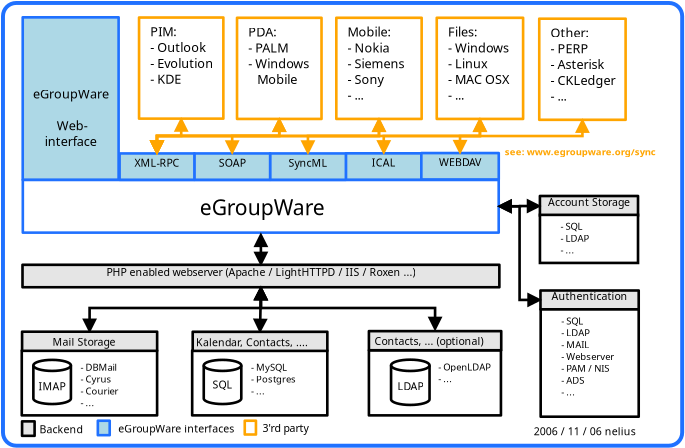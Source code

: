 <?xml version="1.0" encoding="UTF-8"?>
<dia:diagram xmlns:dia="http://www.lysator.liu.se/~alla/dia/">
  <dia:layer name="Hintergrund" visible="true">
    <dia:object type="Standard - Box" version="0" id="O0">
      <dia:attribute name="obj_pos">
        <dia:point val="0.641,-0.336"/>
      </dia:attribute>
      <dia:attribute name="obj_bb">
        <dia:rectangle val="0.566,-0.411;26.491,16.539"/>
      </dia:attribute>
      <dia:attribute name="elem_corner">
        <dia:point val="0.641,-0.336"/>
      </dia:attribute>
      <dia:attribute name="elem_width">
        <dia:real val="25.775"/>
      </dia:attribute>
      <dia:attribute name="elem_height">
        <dia:real val="16.8"/>
      </dia:attribute>
      <dia:attribute name="border_width">
        <dia:real val="0.15"/>
      </dia:attribute>
      <dia:attribute name="border_color">
        <dia:color val="#2071ff"/>
      </dia:attribute>
      <dia:attribute name="show_background">
        <dia:boolean val="false"/>
      </dia:attribute>
      <dia:attribute name="corner_radius">
        <dia:real val="0.5"/>
      </dia:attribute>
    </dia:object>
    <dia:object type="Standard - Box" version="0" id="O1">
      <dia:attribute name="obj_pos">
        <dia:point val="1.354,12.853"/>
      </dia:attribute>
      <dia:attribute name="obj_bb">
        <dia:rectangle val="1.304,12.803;6.541,15.364"/>
      </dia:attribute>
      <dia:attribute name="elem_corner">
        <dia:point val="1.354,12.853"/>
      </dia:attribute>
      <dia:attribute name="elem_width">
        <dia:real val="5.136"/>
      </dia:attribute>
      <dia:attribute name="elem_height">
        <dia:real val="2.461"/>
      </dia:attribute>
      <dia:attribute name="show_background">
        <dia:boolean val="false"/>
      </dia:attribute>
      <dia:attribute name="corner_radius">
        <dia:real val="1.175e-39"/>
      </dia:attribute>
    </dia:object>
    <dia:object type="Standard - Box" version="0" id="O2">
      <dia:attribute name="obj_pos">
        <dia:point val="1.394,6.379"/>
      </dia:attribute>
      <dia:attribute name="obj_bb">
        <dia:rectangle val="1.344,6.329;19.503,8.429"/>
      </dia:attribute>
      <dia:attribute name="elem_corner">
        <dia:point val="1.394,6.379"/>
      </dia:attribute>
      <dia:attribute name="elem_width">
        <dia:real val="18.059"/>
      </dia:attribute>
      <dia:attribute name="elem_height">
        <dia:real val="2"/>
      </dia:attribute>
      <dia:attribute name="border_color">
        <dia:color val="#2071ff"/>
      </dia:attribute>
      <dia:attribute name="show_background">
        <dia:boolean val="true"/>
      </dia:attribute>
      <dia:attribute name="corner_radius">
        <dia:real val="1.175e-39"/>
      </dia:attribute>
    </dia:object>
    <dia:object type="Standard - Box" version="0" id="O3">
      <dia:attribute name="obj_pos">
        <dia:point val="1.39,0.209"/>
      </dia:attribute>
      <dia:attribute name="obj_bb">
        <dia:rectangle val="1.34,0.159;5.079,6.421"/>
      </dia:attribute>
      <dia:attribute name="elem_corner">
        <dia:point val="1.39,0.209"/>
      </dia:attribute>
      <dia:attribute name="elem_width">
        <dia:real val="3.639"/>
      </dia:attribute>
      <dia:attribute name="elem_height">
        <dia:real val="6.162"/>
      </dia:attribute>
      <dia:attribute name="border_color">
        <dia:color val="#2071ff"/>
      </dia:attribute>
      <dia:attribute name="inner_color">
        <dia:color val="#add8e6"/>
      </dia:attribute>
      <dia:attribute name="show_background">
        <dia:boolean val="true"/>
      </dia:attribute>
      <dia:attribute name="corner_radius">
        <dia:real val="1.175e-39"/>
      </dia:attribute>
    </dia:object>
    <dia:object type="Standard - Text" version="1" id="O4">
      <dia:attribute name="obj_pos">
        <dia:point val="3.21,3.29"/>
      </dia:attribute>
      <dia:attribute name="obj_bb">
        <dia:rectangle val="1.849,2.909;4.571,5.463"/>
      </dia:attribute>
      <dia:attribute name="text">
        <dia:composite type="text">
          <dia:attribute name="string">
            <dia:string>#eGroupWare

 Web-
interface#</dia:string>
          </dia:attribute>
          <dia:attribute name="font">
            <dia:font family="sans" style="0" name="Helvetica"/>
          </dia:attribute>
          <dia:attribute name="height">
            <dia:real val="0.6"/>
          </dia:attribute>
          <dia:attribute name="pos">
            <dia:point val="3.21,3.29"/>
          </dia:attribute>
          <dia:attribute name="color">
            <dia:color val="#000000"/>
          </dia:attribute>
          <dia:attribute name="alignment">
            <dia:enum val="1"/>
          </dia:attribute>
        </dia:composite>
      </dia:attribute>
      <dia:attribute name="valign">
        <dia:enum val="3"/>
      </dia:attribute>
      <dia:connections>
        <dia:connection handle="0" to="O3" connection="8"/>
      </dia:connections>
    </dia:object>
    <dia:object type="Standard - Box" version="0" id="O5">
      <dia:attribute name="obj_pos">
        <dia:point val="5.805,0.216"/>
      </dia:attribute>
      <dia:attribute name="obj_bb">
        <dia:rectangle val="5.755,0.166;9.054,4.103"/>
      </dia:attribute>
      <dia:attribute name="elem_corner">
        <dia:point val="5.805,0.216"/>
      </dia:attribute>
      <dia:attribute name="elem_width">
        <dia:real val="3.199"/>
      </dia:attribute>
      <dia:attribute name="elem_height">
        <dia:real val="3.837"/>
      </dia:attribute>
      <dia:attribute name="border_color">
        <dia:color val="#ffa500"/>
      </dia:attribute>
      <dia:attribute name="show_background">
        <dia:boolean val="true"/>
      </dia:attribute>
      <dia:attribute name="corner_radius">
        <dia:real val="1.175e-39"/>
      </dia:attribute>
    </dia:object>
    <dia:object type="Standard - Text" version="1" id="O6">
      <dia:attribute name="obj_pos">
        <dia:point val="6.231,0.928"/>
      </dia:attribute>
      <dia:attribute name="obj_bb">
        <dia:rectangle val="6.231,0.521;8.573,3.026"/>
      </dia:attribute>
      <dia:attribute name="text">
        <dia:composite type="text">
          <dia:attribute name="string">
            <dia:string>#PIM:
- Outlook
- Evolution
- KDE#</dia:string>
          </dia:attribute>
          <dia:attribute name="font">
            <dia:font family="sans" style="0" name="Helvetica"/>
          </dia:attribute>
          <dia:attribute name="height">
            <dia:real val="0.6"/>
          </dia:attribute>
          <dia:attribute name="pos">
            <dia:point val="6.231,0.928"/>
          </dia:attribute>
          <dia:attribute name="color">
            <dia:color val="#000000"/>
          </dia:attribute>
          <dia:attribute name="alignment">
            <dia:enum val="0"/>
          </dia:attribute>
        </dia:composite>
      </dia:attribute>
      <dia:attribute name="valign">
        <dia:enum val="3"/>
      </dia:attribute>
    </dia:object>
    <dia:object type="Standard - Box" version="0" id="O7">
      <dia:attribute name="obj_pos">
        <dia:point val="21.038,10.575"/>
      </dia:attribute>
      <dia:attribute name="obj_bb">
        <dia:rectangle val="20.988,10.525;24.816,11.34"/>
      </dia:attribute>
      <dia:attribute name="elem_corner">
        <dia:point val="21.038,10.575"/>
      </dia:attribute>
      <dia:attribute name="elem_width">
        <dia:real val="3.728"/>
      </dia:attribute>
      <dia:attribute name="elem_height">
        <dia:real val="0.715"/>
      </dia:attribute>
      <dia:attribute name="inner_color">
        <dia:color val="#e5e5e5"/>
      </dia:attribute>
      <dia:attribute name="show_background">
        <dia:boolean val="true"/>
      </dia:attribute>
      <dia:attribute name="corner_radius">
        <dia:real val="1.175e-39"/>
      </dia:attribute>
    </dia:object>
    <dia:object type="Standard - Text" version="1" id="O8">
      <dia:attribute name="obj_pos">
        <dia:point val="22.902,10.933"/>
      </dia:attribute>
      <dia:attribute name="obj_bb">
        <dia:rectangle val="21.566,10.593;24.238,11.18"/>
      </dia:attribute>
      <dia:attribute name="text">
        <dia:composite type="text">
          <dia:attribute name="string">
            <dia:string>#Authentication#</dia:string>
          </dia:attribute>
          <dia:attribute name="font">
            <dia:font family="sans" style="0" name="Helvetica"/>
          </dia:attribute>
          <dia:attribute name="height">
            <dia:real val="0.5"/>
          </dia:attribute>
          <dia:attribute name="pos">
            <dia:point val="22.902,10.933"/>
          </dia:attribute>
          <dia:attribute name="color">
            <dia:color val="#000000"/>
          </dia:attribute>
          <dia:attribute name="alignment">
            <dia:enum val="1"/>
          </dia:attribute>
        </dia:composite>
      </dia:attribute>
      <dia:attribute name="valign">
        <dia:enum val="3"/>
      </dia:attribute>
      <dia:connections>
        <dia:connection handle="0" to="O7" connection="8"/>
      </dia:connections>
    </dia:object>
    <dia:object type="Standard - Box" version="0" id="O9">
      <dia:attribute name="obj_pos">
        <dia:point val="21.046,11.294"/>
      </dia:attribute>
      <dia:attribute name="obj_bb">
        <dia:rectangle val="20.995,11.244;24.816,15.414"/>
      </dia:attribute>
      <dia:attribute name="elem_corner">
        <dia:point val="21.046,11.294"/>
      </dia:attribute>
      <dia:attribute name="elem_width">
        <dia:real val="3.72"/>
      </dia:attribute>
      <dia:attribute name="elem_height">
        <dia:real val="4.07"/>
      </dia:attribute>
      <dia:attribute name="show_background">
        <dia:boolean val="true"/>
      </dia:attribute>
      <dia:attribute name="corner_radius">
        <dia:real val="1.175e-39"/>
      </dia:attribute>
    </dia:object>
    <dia:object type="Standard - Text" version="1" id="O10">
      <dia:attribute name="obj_pos">
        <dia:point val="21.826,11.862"/>
      </dia:attribute>
      <dia:attribute name="obj_bb">
        <dia:rectangle val="21.826,11.557;23.813,14.784"/>
      </dia:attribute>
      <dia:attribute name="text">
        <dia:composite type="text">
          <dia:attribute name="string">
            <dia:string>#- SQL
- LDAP
- MAIL
- Webserver
- PAM / NIS
- ADS
- ...#</dia:string>
          </dia:attribute>
          <dia:attribute name="font">
            <dia:font family="sans" style="0" name="Helvetica"/>
          </dia:attribute>
          <dia:attribute name="height">
            <dia:real val="0.45"/>
          </dia:attribute>
          <dia:attribute name="pos">
            <dia:point val="21.826,11.862"/>
          </dia:attribute>
          <dia:attribute name="color">
            <dia:color val="#000000"/>
          </dia:attribute>
          <dia:attribute name="alignment">
            <dia:enum val="0"/>
          </dia:attribute>
        </dia:composite>
      </dia:attribute>
      <dia:attribute name="valign">
        <dia:enum val="3"/>
      </dia:attribute>
    </dia:object>
    <dia:object type="Standard - Box" version="0" id="O11">
      <dia:attribute name="obj_pos">
        <dia:point val="1.382,9.6"/>
      </dia:attribute>
      <dia:attribute name="obj_bb">
        <dia:rectangle val="1.332,9.55;19.528,10.501"/>
      </dia:attribute>
      <dia:attribute name="elem_corner">
        <dia:point val="1.382,9.6"/>
      </dia:attribute>
      <dia:attribute name="elem_width">
        <dia:real val="18.096"/>
      </dia:attribute>
      <dia:attribute name="elem_height">
        <dia:real val="0.851"/>
      </dia:attribute>
      <dia:attribute name="inner_color">
        <dia:color val="#e5e5e5"/>
      </dia:attribute>
      <dia:attribute name="show_background">
        <dia:boolean val="true"/>
      </dia:attribute>
      <dia:attribute name="corner_radius">
        <dia:real val="1.175e-39"/>
      </dia:attribute>
    </dia:object>
    <dia:object type="Standard - Text" version="1" id="O12">
      <dia:attribute name="obj_pos">
        <dia:point val="10.43,10.025"/>
      </dia:attribute>
      <dia:attribute name="obj_bb">
        <dia:rectangle val="4.793,9.685;16.067,10.273"/>
      </dia:attribute>
      <dia:attribute name="text">
        <dia:composite type="text">
          <dia:attribute name="string">
            <dia:string>#PHP enabled webserver (Apache / LightHTTPD / IIS / Roxen ...)#</dia:string>
          </dia:attribute>
          <dia:attribute name="font">
            <dia:font family="sans" style="0" name="Helvetica"/>
          </dia:attribute>
          <dia:attribute name="height">
            <dia:real val="0.5"/>
          </dia:attribute>
          <dia:attribute name="pos">
            <dia:point val="10.43,10.025"/>
          </dia:attribute>
          <dia:attribute name="color">
            <dia:color val="#000000"/>
          </dia:attribute>
          <dia:attribute name="alignment">
            <dia:enum val="1"/>
          </dia:attribute>
        </dia:composite>
      </dia:attribute>
      <dia:attribute name="valign">
        <dia:enum val="3"/>
      </dia:attribute>
      <dia:connections>
        <dia:connection handle="0" to="O11" connection="8"/>
      </dia:connections>
    </dia:object>
    <dia:object type="Standard - Text" version="1" id="O13">
      <dia:attribute name="obj_pos">
        <dia:point val="10.478,7.718"/>
      </dia:attribute>
      <dia:attribute name="obj_bb">
        <dia:rectangle val="8.217,7.041;12.739,8.213"/>
      </dia:attribute>
      <dia:attribute name="text">
        <dia:composite type="text">
          <dia:attribute name="string">
            <dia:string>#eGroupWare#</dia:string>
          </dia:attribute>
          <dia:attribute name="font">
            <dia:font family="sans" style="0" name="Helvetica"/>
          </dia:attribute>
          <dia:attribute name="height">
            <dia:real val="1"/>
          </dia:attribute>
          <dia:attribute name="pos">
            <dia:point val="10.478,7.718"/>
          </dia:attribute>
          <dia:attribute name="color">
            <dia:color val="#000000"/>
          </dia:attribute>
          <dia:attribute name="alignment">
            <dia:enum val="1"/>
          </dia:attribute>
        </dia:composite>
      </dia:attribute>
      <dia:attribute name="valign">
        <dia:enum val="3"/>
      </dia:attribute>
    </dia:object>
    <dia:object type="Standard - Box" version="0" id="O14">
      <dia:attribute name="obj_pos">
        <dia:point val="21.017,6.989"/>
      </dia:attribute>
      <dia:attribute name="obj_bb">
        <dia:rectangle val="20.967,6.939;24.791,7.801"/>
      </dia:attribute>
      <dia:attribute name="elem_corner">
        <dia:point val="21.017,6.989"/>
      </dia:attribute>
      <dia:attribute name="elem_width">
        <dia:real val="3.723"/>
      </dia:attribute>
      <dia:attribute name="elem_height">
        <dia:real val="0.762"/>
      </dia:attribute>
      <dia:attribute name="inner_color">
        <dia:color val="#e5e5e5"/>
      </dia:attribute>
      <dia:attribute name="show_background">
        <dia:boolean val="true"/>
      </dia:attribute>
      <dia:attribute name="corner_radius">
        <dia:real val="1.175e-39"/>
      </dia:attribute>
    </dia:object>
    <dia:object type="Standard - Text" version="1" id="O15">
      <dia:attribute name="obj_pos">
        <dia:point val="22.879,7.37"/>
      </dia:attribute>
      <dia:attribute name="obj_bb">
        <dia:rectangle val="21.375,7.03;24.383,7.618"/>
      </dia:attribute>
      <dia:attribute name="text">
        <dia:composite type="text">
          <dia:attribute name="string">
            <dia:string>#Account Storage#</dia:string>
          </dia:attribute>
          <dia:attribute name="font">
            <dia:font family="sans" style="0" name="Helvetica"/>
          </dia:attribute>
          <dia:attribute name="height">
            <dia:real val="0.5"/>
          </dia:attribute>
          <dia:attribute name="pos">
            <dia:point val="22.879,7.37"/>
          </dia:attribute>
          <dia:attribute name="color">
            <dia:color val="#000000"/>
          </dia:attribute>
          <dia:attribute name="alignment">
            <dia:enum val="1"/>
          </dia:attribute>
        </dia:composite>
      </dia:attribute>
      <dia:attribute name="valign">
        <dia:enum val="3"/>
      </dia:attribute>
      <dia:connections>
        <dia:connection handle="0" to="O14" connection="8"/>
      </dia:connections>
    </dia:object>
    <dia:object type="Standard - Box" version="0" id="O16">
      <dia:attribute name="obj_pos">
        <dia:point val="21.018,7.705"/>
      </dia:attribute>
      <dia:attribute name="obj_bb">
        <dia:rectangle val="20.968,7.655;24.791,9.579"/>
      </dia:attribute>
      <dia:attribute name="elem_corner">
        <dia:point val="21.018,7.705"/>
      </dia:attribute>
      <dia:attribute name="elem_width">
        <dia:real val="3.722"/>
      </dia:attribute>
      <dia:attribute name="elem_height">
        <dia:real val="1.824"/>
      </dia:attribute>
      <dia:attribute name="show_background">
        <dia:boolean val="true"/>
      </dia:attribute>
    </dia:object>
    <dia:object type="Standard - Text" version="1" id="O17">
      <dia:attribute name="obj_pos">
        <dia:point val="21.798,8.273"/>
      </dia:attribute>
      <dia:attribute name="obj_bb">
        <dia:rectangle val="21.798,7.968;22.876,9.395"/>
      </dia:attribute>
      <dia:attribute name="text">
        <dia:composite type="text">
          <dia:attribute name="string">
            <dia:string>#- SQL
- LDAP
- ...#</dia:string>
          </dia:attribute>
          <dia:attribute name="font">
            <dia:font family="sans" style="0" name="Helvetica"/>
          </dia:attribute>
          <dia:attribute name="height">
            <dia:real val="0.45"/>
          </dia:attribute>
          <dia:attribute name="pos">
            <dia:point val="21.798,8.273"/>
          </dia:attribute>
          <dia:attribute name="color">
            <dia:color val="#000000"/>
          </dia:attribute>
          <dia:attribute name="alignment">
            <dia:enum val="0"/>
          </dia:attribute>
        </dia:composite>
      </dia:attribute>
      <dia:attribute name="valign">
        <dia:enum val="3"/>
      </dia:attribute>
    </dia:object>
    <dia:object type="Network - Storage" version="0" id="O18">
      <dia:attribute name="obj_pos">
        <dia:point val="1.794,13.208"/>
      </dia:attribute>
      <dia:attribute name="obj_bb">
        <dia:rectangle val="1.744,13.158;3.269,16.085"/>
      </dia:attribute>
      <dia:attribute name="elem_corner">
        <dia:point val="1.794,13.208"/>
      </dia:attribute>
      <dia:attribute name="elem_width">
        <dia:real val="1.425"/>
      </dia:attribute>
      <dia:attribute name="elem_height">
        <dia:real val="1.676"/>
      </dia:attribute>
      <dia:attribute name="line_width">
        <dia:real val="0.1"/>
      </dia:attribute>
      <dia:attribute name="line_colour">
        <dia:color val="#000000"/>
      </dia:attribute>
      <dia:attribute name="fill_colour">
        <dia:color val="#ffffff"/>
      </dia:attribute>
      <dia:attribute name="show_background">
        <dia:boolean val="true"/>
      </dia:attribute>
      <dia:attribute name="line_style">
        <dia:enum val="0"/>
        <dia:real val="1"/>
      </dia:attribute>
      <dia:attribute name="text">
        <dia:composite type="text">
          <dia:attribute name="string">
            <dia:string>##</dia:string>
          </dia:attribute>
          <dia:attribute name="font">
            <dia:font family="sans" style="0" name="Helvetica"/>
          </dia:attribute>
          <dia:attribute name="height">
            <dia:real val="0.8"/>
          </dia:attribute>
          <dia:attribute name="pos">
            <dia:point val="2.506,15.285"/>
          </dia:attribute>
          <dia:attribute name="color">
            <dia:color val="#000000"/>
          </dia:attribute>
          <dia:attribute name="alignment">
            <dia:enum val="1"/>
          </dia:attribute>
        </dia:composite>
      </dia:attribute>
      <dia:attribute name="flip_horizontal">
        <dia:boolean val="false"/>
      </dia:attribute>
      <dia:attribute name="flip_vertical">
        <dia:boolean val="false"/>
      </dia:attribute>
    </dia:object>
    <dia:object type="Standard - Text" version="1" id="O19">
      <dia:attribute name="obj_pos">
        <dia:point val="2.497,14.363"/>
      </dia:attribute>
      <dia:attribute name="obj_bb">
        <dia:rectangle val="2.053,14.023;2.941,14.611"/>
      </dia:attribute>
      <dia:attribute name="text">
        <dia:composite type="text">
          <dia:attribute name="string">
            <dia:string>#IMAP#</dia:string>
          </dia:attribute>
          <dia:attribute name="font">
            <dia:font family="sans" style="0" name="Helvetica"/>
          </dia:attribute>
          <dia:attribute name="height">
            <dia:real val="0.5"/>
          </dia:attribute>
          <dia:attribute name="pos">
            <dia:point val="2.497,14.363"/>
          </dia:attribute>
          <dia:attribute name="color">
            <dia:color val="#000000"/>
          </dia:attribute>
          <dia:attribute name="alignment">
            <dia:enum val="1"/>
          </dia:attribute>
        </dia:composite>
      </dia:attribute>
      <dia:attribute name="valign">
        <dia:enum val="3"/>
      </dia:attribute>
    </dia:object>
    <dia:object type="Standard - Text" version="1" id="O20">
      <dia:attribute name="obj_pos">
        <dia:point val="3.838,13.625"/>
      </dia:attribute>
      <dia:attribute name="obj_bb">
        <dia:rectangle val="3.838,13.225;3.838,14.425"/>
      </dia:attribute>
      <dia:attribute name="text">
        <dia:composite type="text">
          <dia:attribute name="string">
            <dia:string>##</dia:string>
          </dia:attribute>
          <dia:attribute name="font">
            <dia:font family="sans" style="0" name="Helvetica"/>
          </dia:attribute>
          <dia:attribute name="height">
            <dia:real val="0.8"/>
          </dia:attribute>
          <dia:attribute name="pos">
            <dia:point val="3.838,13.625"/>
          </dia:attribute>
          <dia:attribute name="color">
            <dia:color val="#000000"/>
          </dia:attribute>
          <dia:attribute name="alignment">
            <dia:enum val="0"/>
          </dia:attribute>
        </dia:composite>
      </dia:attribute>
      <dia:attribute name="valign">
        <dia:enum val="3"/>
      </dia:attribute>
    </dia:object>
    <dia:object type="Standard - Text" version="1" id="O21">
      <dia:attribute name="obj_pos">
        <dia:point val="3.584,13.617"/>
      </dia:attribute>
      <dia:attribute name="obj_bb">
        <dia:rectangle val="3.584,13.312;5.009,15.19"/>
      </dia:attribute>
      <dia:attribute name="text">
        <dia:composite type="text">
          <dia:attribute name="string">
            <dia:string>#- DBMail
- Cyrus
- Courier
- ...#</dia:string>
          </dia:attribute>
          <dia:attribute name="font">
            <dia:font family="sans" style="0" name="Helvetica"/>
          </dia:attribute>
          <dia:attribute name="height">
            <dia:real val="0.45"/>
          </dia:attribute>
          <dia:attribute name="pos">
            <dia:point val="3.584,13.617"/>
          </dia:attribute>
          <dia:attribute name="color">
            <dia:color val="#000000"/>
          </dia:attribute>
          <dia:attribute name="alignment">
            <dia:enum val="0"/>
          </dia:attribute>
        </dia:composite>
      </dia:attribute>
      <dia:attribute name="valign">
        <dia:enum val="3"/>
      </dia:attribute>
    </dia:object>
    <dia:object type="Standard - Box" version="0" id="O22">
      <dia:attribute name="obj_pos">
        <dia:point val="7.821,12.853"/>
      </dia:attribute>
      <dia:attribute name="obj_bb">
        <dia:rectangle val="7.771,12.803;12.999,15.364"/>
      </dia:attribute>
      <dia:attribute name="elem_corner">
        <dia:point val="7.821,12.853"/>
      </dia:attribute>
      <dia:attribute name="elem_width">
        <dia:real val="5.128"/>
      </dia:attribute>
      <dia:attribute name="elem_height">
        <dia:real val="2.461"/>
      </dia:attribute>
      <dia:attribute name="show_background">
        <dia:boolean val="false"/>
      </dia:attribute>
      <dia:attribute name="corner_radius">
        <dia:real val="1.175e-39"/>
      </dia:attribute>
    </dia:object>
    <dia:object type="Network - Storage" version="0" id="O23">
      <dia:attribute name="obj_pos">
        <dia:point val="8.26,13.208"/>
      </dia:attribute>
      <dia:attribute name="obj_bb">
        <dia:rectangle val="8.21,13.158;9.735,15.634"/>
      </dia:attribute>
      <dia:attribute name="elem_corner">
        <dia:point val="8.26,13.208"/>
      </dia:attribute>
      <dia:attribute name="elem_width">
        <dia:real val="1.425"/>
      </dia:attribute>
      <dia:attribute name="elem_height">
        <dia:real val="1.676"/>
      </dia:attribute>
      <dia:attribute name="line_width">
        <dia:real val="0.1"/>
      </dia:attribute>
      <dia:attribute name="line_colour">
        <dia:color val="#000000"/>
      </dia:attribute>
      <dia:attribute name="fill_colour">
        <dia:color val="#ffffff"/>
      </dia:attribute>
      <dia:attribute name="show_background">
        <dia:boolean val="true"/>
      </dia:attribute>
      <dia:attribute name="line_style">
        <dia:enum val="0"/>
        <dia:real val="1"/>
      </dia:attribute>
      <dia:attribute name="text">
        <dia:composite type="text">
          <dia:attribute name="string">
            <dia:string>##</dia:string>
          </dia:attribute>
          <dia:attribute name="font">
            <dia:font family="sans" style="0" name="Helvetica"/>
          </dia:attribute>
          <dia:attribute name="height">
            <dia:real val="0.5"/>
          </dia:attribute>
          <dia:attribute name="pos">
            <dia:point val="8.973,15.134"/>
          </dia:attribute>
          <dia:attribute name="color">
            <dia:color val="#000000"/>
          </dia:attribute>
          <dia:attribute name="alignment">
            <dia:enum val="1"/>
          </dia:attribute>
        </dia:composite>
      </dia:attribute>
      <dia:attribute name="flip_horizontal">
        <dia:boolean val="false"/>
      </dia:attribute>
      <dia:attribute name="flip_vertical">
        <dia:boolean val="false"/>
      </dia:attribute>
    </dia:object>
    <dia:object type="Standard - Text" version="1" id="O24">
      <dia:attribute name="obj_pos">
        <dia:point val="8.973,14.296"/>
      </dia:attribute>
      <dia:attribute name="obj_bb">
        <dia:rectangle val="8.613,13.956;9.333,14.544"/>
      </dia:attribute>
      <dia:attribute name="text">
        <dia:composite type="text">
          <dia:attribute name="string">
            <dia:string>#SQL#</dia:string>
          </dia:attribute>
          <dia:attribute name="font">
            <dia:font family="sans" style="0" name="Helvetica"/>
          </dia:attribute>
          <dia:attribute name="height">
            <dia:real val="0.5"/>
          </dia:attribute>
          <dia:attribute name="pos">
            <dia:point val="8.973,14.296"/>
          </dia:attribute>
          <dia:attribute name="color">
            <dia:color val="#000000"/>
          </dia:attribute>
          <dia:attribute name="alignment">
            <dia:enum val="1"/>
          </dia:attribute>
        </dia:composite>
      </dia:attribute>
      <dia:attribute name="valign">
        <dia:enum val="3"/>
      </dia:attribute>
    </dia:object>
    <dia:object type="Standard - Text" version="1" id="O25">
      <dia:attribute name="obj_pos">
        <dia:point val="9.78,13.75"/>
      </dia:attribute>
      <dia:attribute name="obj_bb">
        <dia:rectangle val="9.78,13.35;9.78,14.55"/>
      </dia:attribute>
      <dia:attribute name="text">
        <dia:composite type="text">
          <dia:attribute name="string">
            <dia:string>##</dia:string>
          </dia:attribute>
          <dia:attribute name="font">
            <dia:font family="sans" style="0" name="Helvetica"/>
          </dia:attribute>
          <dia:attribute name="height">
            <dia:real val="0.8"/>
          </dia:attribute>
          <dia:attribute name="pos">
            <dia:point val="9.78,13.75"/>
          </dia:attribute>
          <dia:attribute name="color">
            <dia:color val="#000000"/>
          </dia:attribute>
          <dia:attribute name="alignment">
            <dia:enum val="0"/>
          </dia:attribute>
        </dia:composite>
      </dia:attribute>
      <dia:attribute name="valign">
        <dia:enum val="3"/>
      </dia:attribute>
    </dia:object>
    <dia:object type="Standard - Text" version="1" id="O26">
      <dia:attribute name="obj_pos">
        <dia:point val="10.05,13.617"/>
      </dia:attribute>
      <dia:attribute name="obj_bb">
        <dia:rectangle val="10.05,13.303;11.682,14.759"/>
      </dia:attribute>
      <dia:attribute name="text">
        <dia:composite type="text">
          <dia:attribute name="string">
            <dia:string>#- MySQL
- Postgres
- ...#</dia:string>
          </dia:attribute>
          <dia:attribute name="font">
            <dia:font family="sans" style="0" name="Helvetica"/>
          </dia:attribute>
          <dia:attribute name="height">
            <dia:real val="0.45"/>
          </dia:attribute>
          <dia:attribute name="pos">
            <dia:point val="10.05,13.617"/>
          </dia:attribute>
          <dia:attribute name="color">
            <dia:color val="#000000"/>
          </dia:attribute>
          <dia:attribute name="alignment">
            <dia:enum val="0"/>
          </dia:attribute>
        </dia:composite>
      </dia:attribute>
      <dia:attribute name="valign">
        <dia:enum val="3"/>
      </dia:attribute>
    </dia:object>
    <dia:object type="Standard - Box" version="0" id="O27">
      <dia:attribute name="obj_pos">
        <dia:point val="13.652,5.37"/>
      </dia:attribute>
      <dia:attribute name="obj_bb">
        <dia:rectangle val="13.602,5.32;16.579,6.42"/>
      </dia:attribute>
      <dia:attribute name="elem_corner">
        <dia:point val="13.652,5.37"/>
      </dia:attribute>
      <dia:attribute name="elem_width">
        <dia:real val="2.878"/>
      </dia:attribute>
      <dia:attribute name="elem_height">
        <dia:real val="1"/>
      </dia:attribute>
      <dia:attribute name="border_color">
        <dia:color val="#2071ff"/>
      </dia:attribute>
      <dia:attribute name="inner_color">
        <dia:color val="#add8e6"/>
      </dia:attribute>
      <dia:attribute name="show_background">
        <dia:boolean val="true"/>
      </dia:attribute>
      <dia:attribute name="corner_radius">
        <dia:real val="1.175e-39"/>
      </dia:attribute>
    </dia:object>
    <dia:object type="Standard - Text" version="1" id="O28">
      <dia:attribute name="obj_pos">
        <dia:point val="15.091,5.87"/>
      </dia:attribute>
      <dia:attribute name="obj_bb">
        <dia:rectangle val="14.686,5.53;15.496,6.117"/>
      </dia:attribute>
      <dia:attribute name="text">
        <dia:composite type="text">
          <dia:attribute name="string">
            <dia:string>#ICAL#</dia:string>
          </dia:attribute>
          <dia:attribute name="font">
            <dia:font family="sans" style="0" name="Helvetica"/>
          </dia:attribute>
          <dia:attribute name="height">
            <dia:real val="0.5"/>
          </dia:attribute>
          <dia:attribute name="pos">
            <dia:point val="15.091,5.87"/>
          </dia:attribute>
          <dia:attribute name="color">
            <dia:color val="#000000"/>
          </dia:attribute>
          <dia:attribute name="alignment">
            <dia:enum val="1"/>
          </dia:attribute>
        </dia:composite>
      </dia:attribute>
      <dia:attribute name="valign">
        <dia:enum val="3"/>
      </dia:attribute>
      <dia:connections>
        <dia:connection handle="0" to="O27" connection="8"/>
      </dia:connections>
    </dia:object>
    <dia:object type="Standard - Box" version="0" id="O29">
      <dia:attribute name="obj_pos">
        <dia:point val="10.774,5.374"/>
      </dia:attribute>
      <dia:attribute name="obj_bb">
        <dia:rectangle val="10.724,5.324;13.704,6.424"/>
      </dia:attribute>
      <dia:attribute name="elem_corner">
        <dia:point val="10.774,5.374"/>
      </dia:attribute>
      <dia:attribute name="elem_width">
        <dia:real val="2.88"/>
      </dia:attribute>
      <dia:attribute name="elem_height">
        <dia:real val="1"/>
      </dia:attribute>
      <dia:attribute name="border_color">
        <dia:color val="#2071ff"/>
      </dia:attribute>
      <dia:attribute name="inner_color">
        <dia:color val="#add8e6"/>
      </dia:attribute>
      <dia:attribute name="show_background">
        <dia:boolean val="true"/>
      </dia:attribute>
      <dia:attribute name="corner_radius">
        <dia:real val="1.175e-39"/>
      </dia:attribute>
    </dia:object>
    <dia:object type="Standard - Text" version="1" id="O30">
      <dia:attribute name="obj_pos">
        <dia:point val="12.214,5.874"/>
      </dia:attribute>
      <dia:attribute name="obj_bb">
        <dia:rectangle val="11.518,5.534;12.91,6.121"/>
      </dia:attribute>
      <dia:attribute name="text">
        <dia:composite type="text">
          <dia:attribute name="string">
            <dia:string>#SyncML#</dia:string>
          </dia:attribute>
          <dia:attribute name="font">
            <dia:font family="sans" style="0" name="Helvetica"/>
          </dia:attribute>
          <dia:attribute name="height">
            <dia:real val="0.5"/>
          </dia:attribute>
          <dia:attribute name="pos">
            <dia:point val="12.214,5.874"/>
          </dia:attribute>
          <dia:attribute name="color">
            <dia:color val="#000000"/>
          </dia:attribute>
          <dia:attribute name="alignment">
            <dia:enum val="1"/>
          </dia:attribute>
        </dia:composite>
      </dia:attribute>
      <dia:attribute name="valign">
        <dia:enum val="3"/>
      </dia:attribute>
      <dia:connections>
        <dia:connection handle="0" to="O29" connection="8"/>
      </dia:connections>
    </dia:object>
    <dia:object type="Standard - Box" version="0" id="O31">
      <dia:attribute name="obj_pos">
        <dia:point val="7.899,5.374"/>
      </dia:attribute>
      <dia:attribute name="obj_bb">
        <dia:rectangle val="7.849,5.324;10.829,6.424"/>
      </dia:attribute>
      <dia:attribute name="elem_corner">
        <dia:point val="7.899,5.374"/>
      </dia:attribute>
      <dia:attribute name="elem_width">
        <dia:real val="2.88"/>
      </dia:attribute>
      <dia:attribute name="elem_height">
        <dia:real val="1"/>
      </dia:attribute>
      <dia:attribute name="border_color">
        <dia:color val="#2071ff"/>
      </dia:attribute>
      <dia:attribute name="inner_color">
        <dia:color val="#add8e6"/>
      </dia:attribute>
      <dia:attribute name="show_background">
        <dia:boolean val="true"/>
      </dia:attribute>
      <dia:attribute name="corner_radius">
        <dia:real val="1.175e-39"/>
      </dia:attribute>
    </dia:object>
    <dia:object type="Standard - Text" version="1" id="O32">
      <dia:attribute name="obj_pos">
        <dia:point val="9.339,5.874"/>
      </dia:attribute>
      <dia:attribute name="obj_bb">
        <dia:rectangle val="8.849,5.534;9.829,6.121"/>
      </dia:attribute>
      <dia:attribute name="text">
        <dia:composite type="text">
          <dia:attribute name="string">
            <dia:string>#SOAP#</dia:string>
          </dia:attribute>
          <dia:attribute name="font">
            <dia:font family="sans" style="0" name="Helvetica"/>
          </dia:attribute>
          <dia:attribute name="height">
            <dia:real val="0.5"/>
          </dia:attribute>
          <dia:attribute name="pos">
            <dia:point val="9.339,5.874"/>
          </dia:attribute>
          <dia:attribute name="color">
            <dia:color val="#000000"/>
          </dia:attribute>
          <dia:attribute name="alignment">
            <dia:enum val="1"/>
          </dia:attribute>
        </dia:composite>
      </dia:attribute>
      <dia:attribute name="valign">
        <dia:enum val="3"/>
      </dia:attribute>
      <dia:connections>
        <dia:connection handle="0" to="O31" connection="8"/>
      </dia:connections>
    </dia:object>
    <dia:object type="Standard - Box" version="0" id="O33">
      <dia:attribute name="obj_pos">
        <dia:point val="5.066,5.374"/>
      </dia:attribute>
      <dia:attribute name="obj_bb">
        <dia:rectangle val="5.016,5.324;7.954,6.424"/>
      </dia:attribute>
      <dia:attribute name="elem_corner">
        <dia:point val="5.066,5.374"/>
      </dia:attribute>
      <dia:attribute name="elem_width">
        <dia:real val="2.839"/>
      </dia:attribute>
      <dia:attribute name="elem_height">
        <dia:real val="1"/>
      </dia:attribute>
      <dia:attribute name="border_color">
        <dia:color val="#2071ff"/>
      </dia:attribute>
      <dia:attribute name="inner_color">
        <dia:color val="#add8e6"/>
      </dia:attribute>
      <dia:attribute name="show_background">
        <dia:boolean val="true"/>
      </dia:attribute>
      <dia:attribute name="corner_radius">
        <dia:real val="1.175e-39"/>
      </dia:attribute>
    </dia:object>
    <dia:object type="Standard - Text" version="1" id="O34">
      <dia:attribute name="obj_pos">
        <dia:point val="6.485,5.874"/>
      </dia:attribute>
      <dia:attribute name="obj_bb">
        <dia:rectangle val="5.679,5.534;7.291,6.121"/>
      </dia:attribute>
      <dia:attribute name="text">
        <dia:composite type="text">
          <dia:attribute name="string">
            <dia:string>#XML-RPC#</dia:string>
          </dia:attribute>
          <dia:attribute name="font">
            <dia:font family="sans" style="0" name="Helvetica"/>
          </dia:attribute>
          <dia:attribute name="height">
            <dia:real val="0.5"/>
          </dia:attribute>
          <dia:attribute name="pos">
            <dia:point val="6.485,5.874"/>
          </dia:attribute>
          <dia:attribute name="color">
            <dia:color val="#000000"/>
          </dia:attribute>
          <dia:attribute name="alignment">
            <dia:enum val="1"/>
          </dia:attribute>
        </dia:composite>
      </dia:attribute>
      <dia:attribute name="valign">
        <dia:enum val="3"/>
      </dia:attribute>
      <dia:connections>
        <dia:connection handle="0" to="O33" connection="8"/>
      </dia:connections>
    </dia:object>
    <dia:object type="Standard - Box" version="0" id="O35">
      <dia:attribute name="obj_pos">
        <dia:point val="9.523,0.227"/>
      </dia:attribute>
      <dia:attribute name="obj_bb">
        <dia:rectangle val="9.473,0.177;12.779,4.114"/>
      </dia:attribute>
      <dia:attribute name="elem_corner">
        <dia:point val="9.523,0.227"/>
      </dia:attribute>
      <dia:attribute name="elem_width">
        <dia:real val="3.206"/>
      </dia:attribute>
      <dia:attribute name="elem_height">
        <dia:real val="3.837"/>
      </dia:attribute>
      <dia:attribute name="border_color">
        <dia:color val="#ffa500"/>
      </dia:attribute>
      <dia:attribute name="show_background">
        <dia:boolean val="true"/>
      </dia:attribute>
      <dia:attribute name="corner_radius">
        <dia:real val="1.175e-39"/>
      </dia:attribute>
    </dia:object>
    <dia:object type="Standard - Text" version="1" id="O36">
      <dia:attribute name="obj_pos">
        <dia:point val="9.949,0.94"/>
      </dia:attribute>
      <dia:attribute name="obj_bb">
        <dia:rectangle val="9.949,0.532;12.344,3.037"/>
      </dia:attribute>
      <dia:attribute name="text">
        <dia:composite type="text">
          <dia:attribute name="string">
            <dia:string>#PDA:
- PALM
- Windows 
   Mobile#</dia:string>
          </dia:attribute>
          <dia:attribute name="font">
            <dia:font family="sans" style="0" name="Helvetica"/>
          </dia:attribute>
          <dia:attribute name="height">
            <dia:real val="0.6"/>
          </dia:attribute>
          <dia:attribute name="pos">
            <dia:point val="9.949,0.94"/>
          </dia:attribute>
          <dia:attribute name="color">
            <dia:color val="#000000"/>
          </dia:attribute>
          <dia:attribute name="alignment">
            <dia:enum val="0"/>
          </dia:attribute>
        </dia:composite>
      </dia:attribute>
      <dia:attribute name="valign">
        <dia:enum val="3"/>
      </dia:attribute>
    </dia:object>
    <dia:object type="Standard - Box" version="0" id="O37">
      <dia:attribute name="obj_pos">
        <dia:point val="13.291,0.227"/>
      </dia:attribute>
      <dia:attribute name="obj_bb">
        <dia:rectangle val="13.241,0.177;16.579,4.114"/>
      </dia:attribute>
      <dia:attribute name="elem_corner">
        <dia:point val="13.291,0.227"/>
      </dia:attribute>
      <dia:attribute name="elem_width">
        <dia:real val="3.238"/>
      </dia:attribute>
      <dia:attribute name="elem_height">
        <dia:real val="3.837"/>
      </dia:attribute>
      <dia:attribute name="border_color">
        <dia:color val="#ffa500"/>
      </dia:attribute>
      <dia:attribute name="show_background">
        <dia:boolean val="true"/>
      </dia:attribute>
      <dia:attribute name="corner_radius">
        <dia:real val="1.175e-39"/>
      </dia:attribute>
    </dia:object>
    <dia:object type="Standard - Text" version="1" id="O38">
      <dia:attribute name="obj_pos">
        <dia:point val="13.717,0.94"/>
      </dia:attribute>
      <dia:attribute name="obj_bb">
        <dia:rectangle val="13.717,0.532;15.889,3.637"/>
      </dia:attribute>
      <dia:attribute name="text">
        <dia:composite type="text">
          <dia:attribute name="string">
            <dia:string>#Mobile:
- Nokia
- Siemens
- Sony
- ...#</dia:string>
          </dia:attribute>
          <dia:attribute name="font">
            <dia:font family="sans" style="0" name="Helvetica"/>
          </dia:attribute>
          <dia:attribute name="height">
            <dia:real val="0.6"/>
          </dia:attribute>
          <dia:attribute name="pos">
            <dia:point val="13.717,0.94"/>
          </dia:attribute>
          <dia:attribute name="color">
            <dia:color val="#000000"/>
          </dia:attribute>
          <dia:attribute name="alignment">
            <dia:enum val="0"/>
          </dia:attribute>
        </dia:composite>
      </dia:attribute>
      <dia:attribute name="valign">
        <dia:enum val="3"/>
      </dia:attribute>
    </dia:object>
    <dia:object type="Standard - Box" version="0" id="O39">
      <dia:attribute name="obj_pos">
        <dia:point val="17.102,0.227"/>
      </dia:attribute>
      <dia:attribute name="obj_bb">
        <dia:rectangle val="17.052,0.177;20.429,4.114"/>
      </dia:attribute>
      <dia:attribute name="elem_corner">
        <dia:point val="17.102,0.227"/>
      </dia:attribute>
      <dia:attribute name="elem_width">
        <dia:real val="3.277"/>
      </dia:attribute>
      <dia:attribute name="elem_height">
        <dia:real val="3.837"/>
      </dia:attribute>
      <dia:attribute name="border_color">
        <dia:color val="#ffa500"/>
      </dia:attribute>
      <dia:attribute name="show_background">
        <dia:boolean val="true"/>
      </dia:attribute>
      <dia:attribute name="corner_radius">
        <dia:real val="1.175e-39"/>
      </dia:attribute>
    </dia:object>
    <dia:object type="Standard - Text" version="1" id="O40">
      <dia:attribute name="obj_pos">
        <dia:point val="17.528,0.94"/>
      </dia:attribute>
      <dia:attribute name="obj_bb">
        <dia:rectangle val="17.528,0.532;19.868,3.637"/>
      </dia:attribute>
      <dia:attribute name="text">
        <dia:composite type="text">
          <dia:attribute name="string">
            <dia:string>#Files:
- Windows
- Linux
- MAC OSX
- ...#</dia:string>
          </dia:attribute>
          <dia:attribute name="font">
            <dia:font family="sans" style="0" name="Helvetica"/>
          </dia:attribute>
          <dia:attribute name="height">
            <dia:real val="0.6"/>
          </dia:attribute>
          <dia:attribute name="pos">
            <dia:point val="17.528,0.94"/>
          </dia:attribute>
          <dia:attribute name="color">
            <dia:color val="#000000"/>
          </dia:attribute>
          <dia:attribute name="alignment">
            <dia:enum val="0"/>
          </dia:attribute>
        </dia:composite>
      </dia:attribute>
      <dia:attribute name="valign">
        <dia:enum val="3"/>
      </dia:attribute>
    </dia:object>
    <dia:object type="Standard - ZigZagLine" version="1" id="O41">
      <dia:attribute name="obj_pos">
        <dia:point val="3.928,12.139"/>
      </dia:attribute>
      <dia:attribute name="obj_bb">
        <dia:rectangle val="3.528,10.401;10.83,12.189"/>
      </dia:attribute>
      <dia:attribute name="orth_points">
        <dia:point val="3.928,12.139"/>
        <dia:point val="3.928,11.239"/>
        <dia:point val="10.43,11.239"/>
        <dia:point val="10.43,10.451"/>
      </dia:attribute>
      <dia:attribute name="orth_orient">
        <dia:enum val="1"/>
        <dia:enum val="0"/>
        <dia:enum val="1"/>
      </dia:attribute>
      <dia:attribute name="autorouting">
        <dia:boolean val="false"/>
      </dia:attribute>
      <dia:attribute name="start_arrow">
        <dia:enum val="3"/>
      </dia:attribute>
      <dia:attribute name="start_arrow_length">
        <dia:real val="0.4"/>
      </dia:attribute>
      <dia:attribute name="start_arrow_width">
        <dia:real val="0.4"/>
      </dia:attribute>
      <dia:attribute name="end_arrow">
        <dia:enum val="3"/>
      </dia:attribute>
      <dia:attribute name="end_arrow_length">
        <dia:real val="0.4"/>
      </dia:attribute>
      <dia:attribute name="end_arrow_width">
        <dia:real val="0.4"/>
      </dia:attribute>
      <dia:connections>
        <dia:connection handle="0" to="O54" connection="1"/>
        <dia:connection handle="1" to="O11" connection="6"/>
      </dia:connections>
    </dia:object>
    <dia:object type="Standard - Line" version="0" id="O42">
      <dia:attribute name="obj_pos">
        <dia:point val="10.395,12.142"/>
      </dia:attribute>
      <dia:attribute name="obj_bb">
        <dia:rectangle val="9.994,10.392;10.831,12.2"/>
      </dia:attribute>
      <dia:attribute name="conn_endpoints">
        <dia:point val="10.395,12.142"/>
        <dia:point val="10.43,10.451"/>
      </dia:attribute>
      <dia:attribute name="numcp">
        <dia:int val="1"/>
      </dia:attribute>
      <dia:attribute name="start_arrow">
        <dia:enum val="3"/>
      </dia:attribute>
      <dia:attribute name="start_arrow_length">
        <dia:real val="0.4"/>
      </dia:attribute>
      <dia:attribute name="start_arrow_width">
        <dia:real val="0.4"/>
      </dia:attribute>
      <dia:attribute name="end_arrow">
        <dia:enum val="3"/>
      </dia:attribute>
      <dia:attribute name="end_arrow_length">
        <dia:real val="0.4"/>
      </dia:attribute>
      <dia:attribute name="end_arrow_width">
        <dia:real val="0.4"/>
      </dia:attribute>
      <dia:connections>
        <dia:connection handle="0" to="O55" connection="1"/>
        <dia:connection handle="1" to="O11" connection="6"/>
      </dia:connections>
    </dia:object>
    <dia:object type="Standard - ZigZagLine" version="1" id="O43">
      <dia:attribute name="obj_pos">
        <dia:point val="17.039,12.067"/>
      </dia:attribute>
      <dia:attribute name="obj_bb">
        <dia:rectangle val="10.03,10.401;17.439,12.117"/>
      </dia:attribute>
      <dia:attribute name="orth_points">
        <dia:point val="17.039,12.067"/>
        <dia:point val="17.039,11.239"/>
        <dia:point val="10.43,11.239"/>
        <dia:point val="10.43,10.451"/>
      </dia:attribute>
      <dia:attribute name="orth_orient">
        <dia:enum val="1"/>
        <dia:enum val="0"/>
        <dia:enum val="1"/>
      </dia:attribute>
      <dia:attribute name="autorouting">
        <dia:boolean val="false"/>
      </dia:attribute>
      <dia:attribute name="start_arrow">
        <dia:enum val="3"/>
      </dia:attribute>
      <dia:attribute name="start_arrow_length">
        <dia:real val="0.4"/>
      </dia:attribute>
      <dia:attribute name="start_arrow_width">
        <dia:real val="0.4"/>
      </dia:attribute>
      <dia:attribute name="end_arrow">
        <dia:enum val="3"/>
      </dia:attribute>
      <dia:attribute name="end_arrow_length">
        <dia:real val="0.4"/>
      </dia:attribute>
      <dia:attribute name="end_arrow_width">
        <dia:real val="0.4"/>
      </dia:attribute>
      <dia:connections>
        <dia:connection handle="0" to="O68" connection="8"/>
        <dia:connection handle="1" to="O11" connection="6"/>
      </dia:connections>
    </dia:object>
    <dia:object type="Standard - Line" version="0" id="O44">
      <dia:attribute name="obj_pos">
        <dia:point val="10.43,9.6"/>
      </dia:attribute>
      <dia:attribute name="obj_bb">
        <dia:rectangle val="10.027,8.378;10.83,9.651"/>
      </dia:attribute>
      <dia:attribute name="conn_endpoints">
        <dia:point val="10.43,9.6"/>
        <dia:point val="10.427,8.429"/>
      </dia:attribute>
      <dia:attribute name="numcp">
        <dia:int val="1"/>
      </dia:attribute>
      <dia:attribute name="start_arrow">
        <dia:enum val="3"/>
      </dia:attribute>
      <dia:attribute name="start_arrow_length">
        <dia:real val="0.4"/>
      </dia:attribute>
      <dia:attribute name="start_arrow_width">
        <dia:real val="0.4"/>
      </dia:attribute>
      <dia:attribute name="end_arrow">
        <dia:enum val="3"/>
      </dia:attribute>
      <dia:attribute name="end_arrow_length">
        <dia:real val="0.4"/>
      </dia:attribute>
      <dia:attribute name="end_arrow_width">
        <dia:real val="0.4"/>
      </dia:attribute>
      <dia:connections>
        <dia:connection handle="0" to="O11" connection="1"/>
        <dia:connection handle="1" to="O2" connection="8"/>
      </dia:connections>
    </dia:object>
    <dia:object type="Standard - ZigZagLine" version="1" id="O45">
      <dia:attribute name="obj_pos">
        <dia:point val="21.038,10.933"/>
      </dia:attribute>
      <dia:attribute name="obj_bb">
        <dia:rectangle val="19.403,6.979;21.088,11.333"/>
      </dia:attribute>
      <dia:attribute name="orth_points">
        <dia:point val="21.038,10.933"/>
        <dia:point val="20.246,10.933"/>
        <dia:point val="20.246,7.379"/>
        <dia:point val="19.453,7.379"/>
      </dia:attribute>
      <dia:attribute name="orth_orient">
        <dia:enum val="0"/>
        <dia:enum val="1"/>
        <dia:enum val="0"/>
      </dia:attribute>
      <dia:attribute name="autorouting">
        <dia:boolean val="true"/>
      </dia:attribute>
      <dia:attribute name="start_arrow">
        <dia:enum val="3"/>
      </dia:attribute>
      <dia:attribute name="start_arrow_length">
        <dia:real val="0.4"/>
      </dia:attribute>
      <dia:attribute name="start_arrow_width">
        <dia:real val="0.4"/>
      </dia:attribute>
      <dia:attribute name="end_arrow">
        <dia:enum val="3"/>
      </dia:attribute>
      <dia:attribute name="end_arrow_length">
        <dia:real val="0.4"/>
      </dia:attribute>
      <dia:attribute name="end_arrow_width">
        <dia:real val="0.4"/>
      </dia:attribute>
      <dia:connections>
        <dia:connection handle="0" to="O7" connection="3"/>
        <dia:connection handle="1" to="O2" connection="4"/>
      </dia:connections>
    </dia:object>
    <dia:object type="Standard - ZigZagLine" version="1" id="O46">
      <dia:attribute name="obj_pos">
        <dia:point val="21.017,7.37"/>
      </dia:attribute>
      <dia:attribute name="obj_bb">
        <dia:rectangle val="19.403,6.97;21.067,7.779"/>
      </dia:attribute>
      <dia:attribute name="orth_points">
        <dia:point val="21.017,7.37"/>
        <dia:point val="20.265,7.37"/>
        <dia:point val="20.265,7.379"/>
        <dia:point val="19.453,7.379"/>
      </dia:attribute>
      <dia:attribute name="orth_orient">
        <dia:enum val="0"/>
        <dia:enum val="1"/>
        <dia:enum val="0"/>
      </dia:attribute>
      <dia:attribute name="autorouting">
        <dia:boolean val="false"/>
      </dia:attribute>
      <dia:attribute name="start_arrow">
        <dia:enum val="3"/>
      </dia:attribute>
      <dia:attribute name="start_arrow_length">
        <dia:real val="0.4"/>
      </dia:attribute>
      <dia:attribute name="start_arrow_width">
        <dia:real val="0.4"/>
      </dia:attribute>
      <dia:attribute name="end_arrow">
        <dia:enum val="3"/>
      </dia:attribute>
      <dia:attribute name="end_arrow_length">
        <dia:real val="0.4"/>
      </dia:attribute>
      <dia:attribute name="end_arrow_width">
        <dia:real val="0.4"/>
      </dia:attribute>
      <dia:connections>
        <dia:connection handle="0" to="O14" connection="3"/>
        <dia:connection handle="1" to="O2" connection="4"/>
      </dia:connections>
    </dia:object>
    <dia:object type="Standard - ZigZagLine" version="1" id="O47">
      <dia:attribute name="obj_pos">
        <dia:point val="6.485,5.374"/>
      </dia:attribute>
      <dia:attribute name="obj_bb">
        <dia:rectangle val="6.085,4.003;7.805,5.424"/>
      </dia:attribute>
      <dia:attribute name="orth_points">
        <dia:point val="6.485,5.374"/>
        <dia:point val="6.485,4.71"/>
        <dia:point val="7.405,4.71"/>
        <dia:point val="7.405,4.053"/>
      </dia:attribute>
      <dia:attribute name="orth_orient">
        <dia:enum val="1"/>
        <dia:enum val="0"/>
        <dia:enum val="1"/>
      </dia:attribute>
      <dia:attribute name="autorouting">
        <dia:boolean val="false"/>
      </dia:attribute>
      <dia:attribute name="line_color">
        <dia:color val="#ffa500"/>
      </dia:attribute>
      <dia:attribute name="start_arrow">
        <dia:enum val="3"/>
      </dia:attribute>
      <dia:attribute name="start_arrow_length">
        <dia:real val="0.4"/>
      </dia:attribute>
      <dia:attribute name="start_arrow_width">
        <dia:real val="0.4"/>
      </dia:attribute>
      <dia:attribute name="end_arrow">
        <dia:enum val="3"/>
      </dia:attribute>
      <dia:attribute name="end_arrow_length">
        <dia:real val="0.4"/>
      </dia:attribute>
      <dia:attribute name="end_arrow_width">
        <dia:real val="0.4"/>
      </dia:attribute>
      <dia:connections>
        <dia:connection handle="0" to="O33" connection="1"/>
        <dia:connection handle="1" to="O5" connection="6"/>
      </dia:connections>
    </dia:object>
    <dia:object type="Standard - ZigZagLine" version="1" id="O48">
      <dia:attribute name="obj_pos">
        <dia:point val="6.485,5.374"/>
      </dia:attribute>
      <dia:attribute name="obj_bb">
        <dia:rectangle val="6.085,4.014;11.526,5.424"/>
      </dia:attribute>
      <dia:attribute name="orth_points">
        <dia:point val="6.485,5.374"/>
        <dia:point val="6.485,4.706"/>
        <dia:point val="11.126,4.706"/>
        <dia:point val="11.126,4.064"/>
      </dia:attribute>
      <dia:attribute name="orth_orient">
        <dia:enum val="1"/>
        <dia:enum val="0"/>
        <dia:enum val="1"/>
      </dia:attribute>
      <dia:attribute name="autorouting">
        <dia:boolean val="false"/>
      </dia:attribute>
      <dia:attribute name="line_color">
        <dia:color val="#ffa500"/>
      </dia:attribute>
      <dia:attribute name="start_arrow">
        <dia:enum val="3"/>
      </dia:attribute>
      <dia:attribute name="start_arrow_length">
        <dia:real val="0.4"/>
      </dia:attribute>
      <dia:attribute name="start_arrow_width">
        <dia:real val="0.4"/>
      </dia:attribute>
      <dia:attribute name="end_arrow">
        <dia:enum val="3"/>
      </dia:attribute>
      <dia:attribute name="end_arrow_length">
        <dia:real val="0.4"/>
      </dia:attribute>
      <dia:attribute name="end_arrow_width">
        <dia:real val="0.4"/>
      </dia:attribute>
      <dia:connections>
        <dia:connection handle="0" to="O33" connection="1"/>
        <dia:connection handle="1" to="O35" connection="6"/>
      </dia:connections>
    </dia:object>
    <dia:object type="Standard - ZigZagLine" version="1" id="O49">
      <dia:attribute name="obj_pos">
        <dia:point val="6.485,5.374"/>
      </dia:attribute>
      <dia:attribute name="obj_bb">
        <dia:rectangle val="6.085,4.014;15.31,5.424"/>
      </dia:attribute>
      <dia:attribute name="orth_points">
        <dia:point val="6.485,5.374"/>
        <dia:point val="6.485,4.712"/>
        <dia:point val="14.91,4.712"/>
        <dia:point val="14.91,4.064"/>
      </dia:attribute>
      <dia:attribute name="orth_orient">
        <dia:enum val="1"/>
        <dia:enum val="0"/>
        <dia:enum val="1"/>
      </dia:attribute>
      <dia:attribute name="autorouting">
        <dia:boolean val="false"/>
      </dia:attribute>
      <dia:attribute name="line_color">
        <dia:color val="#ffa500"/>
      </dia:attribute>
      <dia:attribute name="start_arrow">
        <dia:enum val="3"/>
      </dia:attribute>
      <dia:attribute name="start_arrow_length">
        <dia:real val="0.4"/>
      </dia:attribute>
      <dia:attribute name="start_arrow_width">
        <dia:real val="0.4"/>
      </dia:attribute>
      <dia:attribute name="end_arrow">
        <dia:enum val="3"/>
      </dia:attribute>
      <dia:attribute name="end_arrow_length">
        <dia:real val="0.4"/>
      </dia:attribute>
      <dia:attribute name="end_arrow_width">
        <dia:real val="0.4"/>
      </dia:attribute>
      <dia:connections>
        <dia:connection handle="0" to="O33" connection="1"/>
        <dia:connection handle="1" to="O37" connection="6"/>
      </dia:connections>
    </dia:object>
    <dia:object type="Standard - ZigZagLine" version="1" id="O50">
      <dia:attribute name="obj_pos">
        <dia:point val="6.485,5.374"/>
      </dia:attribute>
      <dia:attribute name="obj_bb">
        <dia:rectangle val="6.085,4.014;19.141,5.424"/>
      </dia:attribute>
      <dia:attribute name="orth_points">
        <dia:point val="6.485,5.374"/>
        <dia:point val="6.485,4.712"/>
        <dia:point val="18.741,4.712"/>
        <dia:point val="18.741,4.064"/>
      </dia:attribute>
      <dia:attribute name="orth_orient">
        <dia:enum val="1"/>
        <dia:enum val="0"/>
        <dia:enum val="1"/>
      </dia:attribute>
      <dia:attribute name="autorouting">
        <dia:boolean val="false"/>
      </dia:attribute>
      <dia:attribute name="line_color">
        <dia:color val="#ffa500"/>
      </dia:attribute>
      <dia:attribute name="start_arrow">
        <dia:enum val="3"/>
      </dia:attribute>
      <dia:attribute name="start_arrow_length">
        <dia:real val="0.4"/>
      </dia:attribute>
      <dia:attribute name="start_arrow_width">
        <dia:real val="0.4"/>
      </dia:attribute>
      <dia:attribute name="end_arrow">
        <dia:enum val="3"/>
      </dia:attribute>
      <dia:attribute name="end_arrow_length">
        <dia:real val="0.4"/>
      </dia:attribute>
      <dia:attribute name="end_arrow_width">
        <dia:real val="0.4"/>
      </dia:attribute>
      <dia:connections>
        <dia:connection handle="0" to="O33" connection="1"/>
        <dia:connection handle="1" to="O39" connection="6"/>
      </dia:connections>
    </dia:object>
    <dia:object type="Standard - ZigZagLine" version="1" id="O51">
      <dia:attribute name="obj_pos">
        <dia:point val="9.339,5.374"/>
      </dia:attribute>
      <dia:attribute name="obj_bb">
        <dia:rectangle val="8.939,4.014;11.526,5.424"/>
      </dia:attribute>
      <dia:attribute name="orth_points">
        <dia:point val="9.339,5.374"/>
        <dia:point val="9.339,4.709"/>
        <dia:point val="11.126,4.709"/>
        <dia:point val="11.126,4.064"/>
      </dia:attribute>
      <dia:attribute name="orth_orient">
        <dia:enum val="1"/>
        <dia:enum val="0"/>
        <dia:enum val="1"/>
      </dia:attribute>
      <dia:attribute name="autorouting">
        <dia:boolean val="false"/>
      </dia:attribute>
      <dia:attribute name="line_color">
        <dia:color val="#ffa500"/>
      </dia:attribute>
      <dia:attribute name="start_arrow">
        <dia:enum val="3"/>
      </dia:attribute>
      <dia:attribute name="start_arrow_length">
        <dia:real val="0.4"/>
      </dia:attribute>
      <dia:attribute name="start_arrow_width">
        <dia:real val="0.4"/>
      </dia:attribute>
      <dia:attribute name="end_arrow">
        <dia:enum val="3"/>
      </dia:attribute>
      <dia:attribute name="end_arrow_length">
        <dia:real val="0.4"/>
      </dia:attribute>
      <dia:attribute name="end_arrow_width">
        <dia:real val="0.4"/>
      </dia:attribute>
      <dia:connections>
        <dia:connection handle="0" to="O31" connection="1"/>
        <dia:connection handle="1" to="O35" connection="6"/>
      </dia:connections>
    </dia:object>
    <dia:object type="Standard - ZigZagLine" version="1" id="O52">
      <dia:attribute name="obj_pos">
        <dia:point val="12.214,5.374"/>
      </dia:attribute>
      <dia:attribute name="obj_bb">
        <dia:rectangle val="11.814,4.014;15.31,5.424"/>
      </dia:attribute>
      <dia:attribute name="orth_points">
        <dia:point val="12.214,5.374"/>
        <dia:point val="12.214,4.71"/>
        <dia:point val="14.91,4.71"/>
        <dia:point val="14.91,4.064"/>
      </dia:attribute>
      <dia:attribute name="orth_orient">
        <dia:enum val="1"/>
        <dia:enum val="0"/>
        <dia:enum val="1"/>
      </dia:attribute>
      <dia:attribute name="autorouting">
        <dia:boolean val="false"/>
      </dia:attribute>
      <dia:attribute name="line_color">
        <dia:color val="#ffa500"/>
      </dia:attribute>
      <dia:attribute name="start_arrow">
        <dia:enum val="3"/>
      </dia:attribute>
      <dia:attribute name="start_arrow_length">
        <dia:real val="0.4"/>
      </dia:attribute>
      <dia:attribute name="start_arrow_width">
        <dia:real val="0.4"/>
      </dia:attribute>
      <dia:attribute name="end_arrow">
        <dia:enum val="3"/>
      </dia:attribute>
      <dia:attribute name="end_arrow_length">
        <dia:real val="0.4"/>
      </dia:attribute>
      <dia:attribute name="end_arrow_width">
        <dia:real val="0.4"/>
      </dia:attribute>
      <dia:connections>
        <dia:connection handle="0" to="O29" connection="1"/>
        <dia:connection handle="1" to="O37" connection="6"/>
      </dia:connections>
    </dia:object>
    <dia:object type="Standard - ZigZagLine" version="1" id="O53">
      <dia:attribute name="obj_pos">
        <dia:point val="15.091,5.37"/>
      </dia:attribute>
      <dia:attribute name="obj_bb">
        <dia:rectangle val="14.691,4.014;19.141,5.42"/>
      </dia:attribute>
      <dia:attribute name="orth_points">
        <dia:point val="15.091,5.37"/>
        <dia:point val="15.091,4.71"/>
        <dia:point val="18.741,4.71"/>
        <dia:point val="18.741,4.064"/>
      </dia:attribute>
      <dia:attribute name="orth_orient">
        <dia:enum val="1"/>
        <dia:enum val="0"/>
        <dia:enum val="1"/>
      </dia:attribute>
      <dia:attribute name="autorouting">
        <dia:boolean val="false"/>
      </dia:attribute>
      <dia:attribute name="line_color">
        <dia:color val="#ffa500"/>
      </dia:attribute>
      <dia:attribute name="start_arrow">
        <dia:enum val="3"/>
      </dia:attribute>
      <dia:attribute name="start_arrow_length">
        <dia:real val="0.4"/>
      </dia:attribute>
      <dia:attribute name="start_arrow_width">
        <dia:real val="0.4"/>
      </dia:attribute>
      <dia:attribute name="end_arrow">
        <dia:enum val="3"/>
      </dia:attribute>
      <dia:attribute name="end_arrow_length">
        <dia:real val="0.4"/>
      </dia:attribute>
      <dia:attribute name="end_arrow_width">
        <dia:real val="0.4"/>
      </dia:attribute>
      <dia:connections>
        <dia:connection handle="0" to="O27" connection="1"/>
        <dia:connection handle="1" to="O39" connection="6"/>
      </dia:connections>
    </dia:object>
    <dia:object type="Standard - Box" version="0" id="O54">
      <dia:attribute name="obj_pos">
        <dia:point val="1.366,12.139"/>
      </dia:attribute>
      <dia:attribute name="obj_bb">
        <dia:rectangle val="1.316,12.089;6.541,12.914"/>
      </dia:attribute>
      <dia:attribute name="elem_corner">
        <dia:point val="1.366,12.139"/>
      </dia:attribute>
      <dia:attribute name="elem_width">
        <dia:real val="5.125"/>
      </dia:attribute>
      <dia:attribute name="elem_height">
        <dia:real val="0.725"/>
      </dia:attribute>
      <dia:attribute name="inner_color">
        <dia:color val="#e5e5e5"/>
      </dia:attribute>
      <dia:attribute name="show_background">
        <dia:boolean val="true"/>
      </dia:attribute>
      <dia:attribute name="corner_radius">
        <dia:real val="1.175e-39"/>
      </dia:attribute>
    </dia:object>
    <dia:object type="Standard - Box" version="0" id="O55">
      <dia:attribute name="obj_pos">
        <dia:point val="7.841,12.142"/>
      </dia:attribute>
      <dia:attribute name="obj_bb">
        <dia:rectangle val="7.791,12.092;12.999,12.917"/>
      </dia:attribute>
      <dia:attribute name="elem_corner">
        <dia:point val="7.841,12.142"/>
      </dia:attribute>
      <dia:attribute name="elem_width">
        <dia:real val="5.109"/>
      </dia:attribute>
      <dia:attribute name="elem_height">
        <dia:real val="0.725"/>
      </dia:attribute>
      <dia:attribute name="inner_color">
        <dia:color val="#e5e5e5"/>
      </dia:attribute>
      <dia:attribute name="show_background">
        <dia:boolean val="true"/>
      </dia:attribute>
      <dia:attribute name="corner_radius">
        <dia:real val="1.175e-39"/>
      </dia:attribute>
    </dia:object>
    <dia:object type="Standard - Text" version="1" id="O56">
      <dia:attribute name="obj_pos">
        <dia:point val="2.516,12.667"/>
      </dia:attribute>
      <dia:attribute name="obj_bb">
        <dia:rectangle val="2.516,12.327;4.796,12.914"/>
      </dia:attribute>
      <dia:attribute name="text">
        <dia:composite type="text">
          <dia:attribute name="string">
            <dia:string>#Mail Storage#</dia:string>
          </dia:attribute>
          <dia:attribute name="font">
            <dia:font family="sans" style="0" name="Helvetica"/>
          </dia:attribute>
          <dia:attribute name="height">
            <dia:real val="0.5"/>
          </dia:attribute>
          <dia:attribute name="pos">
            <dia:point val="2.516,12.667"/>
          </dia:attribute>
          <dia:attribute name="color">
            <dia:color val="#000000"/>
          </dia:attribute>
          <dia:attribute name="alignment">
            <dia:enum val="0"/>
          </dia:attribute>
        </dia:composite>
      </dia:attribute>
      <dia:attribute name="valign">
        <dia:enum val="3"/>
      </dia:attribute>
    </dia:object>
    <dia:object type="Standard - Text" version="1" id="O57">
      <dia:attribute name="obj_pos">
        <dia:point val="7.966,12.692"/>
      </dia:attribute>
      <dia:attribute name="obj_bb">
        <dia:rectangle val="7.966,12.352;12.111,12.939"/>
      </dia:attribute>
      <dia:attribute name="text">
        <dia:composite type="text">
          <dia:attribute name="string">
            <dia:string>#Kalendar, Contacts, ....#</dia:string>
          </dia:attribute>
          <dia:attribute name="font">
            <dia:font family="sans" style="0" name="Helvetica"/>
          </dia:attribute>
          <dia:attribute name="height">
            <dia:real val="0.5"/>
          </dia:attribute>
          <dia:attribute name="pos">
            <dia:point val="7.966,12.692"/>
          </dia:attribute>
          <dia:attribute name="color">
            <dia:color val="#000000"/>
          </dia:attribute>
          <dia:attribute name="alignment">
            <dia:enum val="0"/>
          </dia:attribute>
        </dia:composite>
      </dia:attribute>
      <dia:attribute name="valign">
        <dia:enum val="3"/>
      </dia:attribute>
    </dia:object>
    <dia:object type="Standard - Box" version="0" id="O58">
      <dia:attribute name="obj_pos">
        <dia:point val="1.366,15.542"/>
      </dia:attribute>
      <dia:attribute name="obj_bb">
        <dia:rectangle val="1.316,15.492;1.891,16.139"/>
      </dia:attribute>
      <dia:attribute name="elem_corner">
        <dia:point val="1.366,15.542"/>
      </dia:attribute>
      <dia:attribute name="elem_width">
        <dia:real val="0.475"/>
      </dia:attribute>
      <dia:attribute name="elem_height">
        <dia:real val="0.548"/>
      </dia:attribute>
      <dia:attribute name="inner_color">
        <dia:color val="#e5e5e5"/>
      </dia:attribute>
      <dia:attribute name="show_background">
        <dia:boolean val="true"/>
      </dia:attribute>
      <dia:attribute name="corner_radius">
        <dia:real val="1.175e-39"/>
      </dia:attribute>
    </dia:object>
    <dia:object type="Standard - Box" version="0" id="O59">
      <dia:attribute name="obj_pos">
        <dia:point val="4.241,15.517"/>
      </dia:attribute>
      <dia:attribute name="obj_bb">
        <dia:rectangle val="4.191,15.467;4.741,16.114"/>
      </dia:attribute>
      <dia:attribute name="elem_corner">
        <dia:point val="4.241,15.517"/>
      </dia:attribute>
      <dia:attribute name="elem_width">
        <dia:real val="0.45"/>
      </dia:attribute>
      <dia:attribute name="elem_height">
        <dia:real val="0.548"/>
      </dia:attribute>
      <dia:attribute name="border_color">
        <dia:color val="#2071ff"/>
      </dia:attribute>
      <dia:attribute name="inner_color">
        <dia:color val="#add8e6"/>
      </dia:attribute>
      <dia:attribute name="show_background">
        <dia:boolean val="true"/>
      </dia:attribute>
      <dia:attribute name="corner_radius">
        <dia:real val="1.175e-39"/>
      </dia:attribute>
    </dia:object>
    <dia:object type="Standard - Box" version="0" id="O60">
      <dia:attribute name="obj_pos">
        <dia:point val="9.816,15.517"/>
      </dia:attribute>
      <dia:attribute name="obj_bb">
        <dia:rectangle val="9.766,15.467;10.291,16.089"/>
      </dia:attribute>
      <dia:attribute name="elem_corner">
        <dia:point val="9.816,15.517"/>
      </dia:attribute>
      <dia:attribute name="elem_width">
        <dia:real val="0.425"/>
      </dia:attribute>
      <dia:attribute name="elem_height">
        <dia:real val="0.523"/>
      </dia:attribute>
      <dia:attribute name="border_color">
        <dia:color val="#ffa500"/>
      </dia:attribute>
      <dia:attribute name="show_background">
        <dia:boolean val="true"/>
      </dia:attribute>
      <dia:attribute name="corner_radius">
        <dia:real val="1.175e-39"/>
      </dia:attribute>
    </dia:object>
    <dia:object type="Standard - Text" version="1" id="O61">
      <dia:attribute name="obj_pos">
        <dia:point val="2.841,15.992"/>
      </dia:attribute>
      <dia:attribute name="obj_bb">
        <dia:rectangle val="2.064,15.652;3.617,16.239"/>
      </dia:attribute>
      <dia:attribute name="text">
        <dia:composite type="text">
          <dia:attribute name="string">
            <dia:string>#Backend#</dia:string>
          </dia:attribute>
          <dia:attribute name="font">
            <dia:font family="sans" style="0" name="Helvetica"/>
          </dia:attribute>
          <dia:attribute name="height">
            <dia:real val="0.5"/>
          </dia:attribute>
          <dia:attribute name="pos">
            <dia:point val="2.841,15.992"/>
          </dia:attribute>
          <dia:attribute name="color">
            <dia:color val="#000000"/>
          </dia:attribute>
          <dia:attribute name="alignment">
            <dia:enum val="1"/>
          </dia:attribute>
        </dia:composite>
      </dia:attribute>
      <dia:attribute name="valign">
        <dia:enum val="3"/>
      </dia:attribute>
    </dia:object>
    <dia:object type="Standard - Text" version="1" id="O62">
      <dia:attribute name="obj_pos">
        <dia:point val="7.216,15.967"/>
      </dia:attribute>
      <dia:attribute name="obj_bb">
        <dia:rectangle val="5.119,15.627;9.312,16.214"/>
      </dia:attribute>
      <dia:attribute name="text">
        <dia:composite type="text">
          <dia:attribute name="string">
            <dia:string>#eGroupWare interfaces#</dia:string>
          </dia:attribute>
          <dia:attribute name="font">
            <dia:font family="sans" style="0" name="Helvetica"/>
          </dia:attribute>
          <dia:attribute name="height">
            <dia:real val="0.5"/>
          </dia:attribute>
          <dia:attribute name="pos">
            <dia:point val="7.216,15.967"/>
          </dia:attribute>
          <dia:attribute name="color">
            <dia:color val="#000000"/>
          </dia:attribute>
          <dia:attribute name="alignment">
            <dia:enum val="1"/>
          </dia:attribute>
        </dia:composite>
      </dia:attribute>
      <dia:attribute name="valign">
        <dia:enum val="3"/>
      </dia:attribute>
    </dia:object>
    <dia:object type="Standard - Text" version="1" id="O63">
      <dia:attribute name="obj_pos">
        <dia:point val="11.366,15.942"/>
      </dia:attribute>
      <dia:attribute name="obj_bb">
        <dia:rectangle val="10.476,15.602;12.256,16.189"/>
      </dia:attribute>
      <dia:attribute name="text">
        <dia:composite type="text">
          <dia:attribute name="string">
            <dia:string>#3'rd party#</dia:string>
          </dia:attribute>
          <dia:attribute name="font">
            <dia:font family="sans" style="0" name="Helvetica"/>
          </dia:attribute>
          <dia:attribute name="height">
            <dia:real val="0.5"/>
          </dia:attribute>
          <dia:attribute name="pos">
            <dia:point val="11.366,15.942"/>
          </dia:attribute>
          <dia:attribute name="color">
            <dia:color val="#000000"/>
          </dia:attribute>
          <dia:attribute name="alignment">
            <dia:enum val="1"/>
          </dia:attribute>
        </dia:composite>
      </dia:attribute>
      <dia:attribute name="valign">
        <dia:enum val="3"/>
      </dia:attribute>
    </dia:object>
    <dia:object type="Standard - Text" version="1" id="O64">
      <dia:attribute name="obj_pos">
        <dia:point val="22.716,16.067"/>
      </dia:attribute>
      <dia:attribute name="obj_bb">
        <dia:rectangle val="20.839,15.727;24.592,16.314"/>
      </dia:attribute>
      <dia:attribute name="text">
        <dia:composite type="text">
          <dia:attribute name="string">
            <dia:string>#2006 / 11 / 06 nelius#</dia:string>
          </dia:attribute>
          <dia:attribute name="font">
            <dia:font family="sans" style="0" name="Helvetica"/>
          </dia:attribute>
          <dia:attribute name="height">
            <dia:real val="0.5"/>
          </dia:attribute>
          <dia:attribute name="pos">
            <dia:point val="22.716,16.067"/>
          </dia:attribute>
          <dia:attribute name="color">
            <dia:color val="#000000"/>
          </dia:attribute>
          <dia:attribute name="alignment">
            <dia:enum val="1"/>
          </dia:attribute>
        </dia:composite>
      </dia:attribute>
      <dia:attribute name="valign">
        <dia:enum val="3"/>
      </dia:attribute>
    </dia:object>
    <dia:object type="Standard - Box" version="0" id="O65">
      <dia:attribute name="obj_pos">
        <dia:point val="14.528,12.845"/>
      </dia:attribute>
      <dia:attribute name="obj_bb">
        <dia:rectangle val="14.478,12.795;19.588,15.364"/>
      </dia:attribute>
      <dia:attribute name="elem_corner">
        <dia:point val="14.528,12.845"/>
      </dia:attribute>
      <dia:attribute name="elem_width">
        <dia:real val="5.01"/>
      </dia:attribute>
      <dia:attribute name="elem_height">
        <dia:real val="2.469"/>
      </dia:attribute>
      <dia:attribute name="show_background">
        <dia:boolean val="false"/>
      </dia:attribute>
      <dia:attribute name="corner_radius">
        <dia:real val="1.175e-39"/>
      </dia:attribute>
    </dia:object>
    <dia:object type="Network - Storage" version="0" id="O66">
      <dia:attribute name="obj_pos">
        <dia:point val="15.368,13.2"/>
      </dia:attribute>
      <dia:attribute name="obj_bb">
        <dia:rectangle val="15.318,13.15;16.879,15.818"/>
      </dia:attribute>
      <dia:attribute name="elem_corner">
        <dia:point val="15.368,13.2"/>
      </dia:attribute>
      <dia:attribute name="elem_width">
        <dia:real val="1.461"/>
      </dia:attribute>
      <dia:attribute name="elem_height">
        <dia:real val="1.718"/>
      </dia:attribute>
      <dia:attribute name="line_width">
        <dia:real val="0.1"/>
      </dia:attribute>
      <dia:attribute name="line_colour">
        <dia:color val="#000000"/>
      </dia:attribute>
      <dia:attribute name="fill_colour">
        <dia:color val="#ffffff"/>
      </dia:attribute>
      <dia:attribute name="show_background">
        <dia:boolean val="true"/>
      </dia:attribute>
      <dia:attribute name="line_style">
        <dia:enum val="0"/>
        <dia:real val="1"/>
      </dia:attribute>
      <dia:attribute name="text">
        <dia:composite type="text">
          <dia:attribute name="string">
            <dia:string>##</dia:string>
          </dia:attribute>
          <dia:attribute name="font">
            <dia:font family="sans" style="0" name="Helvetica"/>
          </dia:attribute>
          <dia:attribute name="height">
            <dia:real val="0.6"/>
          </dia:attribute>
          <dia:attribute name="pos">
            <dia:point val="16.099,15.218"/>
          </dia:attribute>
          <dia:attribute name="color">
            <dia:color val="#000000"/>
          </dia:attribute>
          <dia:attribute name="alignment">
            <dia:enum val="1"/>
          </dia:attribute>
        </dia:composite>
      </dia:attribute>
      <dia:attribute name="flip_horizontal">
        <dia:boolean val="false"/>
      </dia:attribute>
      <dia:attribute name="flip_vertical">
        <dia:boolean val="false"/>
      </dia:attribute>
    </dia:object>
    <dia:object type="Standard - Text" version="1" id="O67">
      <dia:attribute name="obj_pos">
        <dia:point val="17.158,13.609"/>
      </dia:attribute>
      <dia:attribute name="obj_bb">
        <dia:rectangle val="17.158,13.304;19.113,14.282"/>
      </dia:attribute>
      <dia:attribute name="text">
        <dia:composite type="text">
          <dia:attribute name="string">
            <dia:string>#- OpenLDAP
- ...#</dia:string>
          </dia:attribute>
          <dia:attribute name="font">
            <dia:font family="sans" style="0" name="Helvetica"/>
          </dia:attribute>
          <dia:attribute name="height">
            <dia:real val="0.45"/>
          </dia:attribute>
          <dia:attribute name="pos">
            <dia:point val="17.158,13.609"/>
          </dia:attribute>
          <dia:attribute name="color">
            <dia:color val="#000000"/>
          </dia:attribute>
          <dia:attribute name="alignment">
            <dia:enum val="0"/>
          </dia:attribute>
        </dia:composite>
      </dia:attribute>
      <dia:attribute name="valign">
        <dia:enum val="3"/>
      </dia:attribute>
    </dia:object>
    <dia:object type="Standard - Box" version="0" id="O68">
      <dia:attribute name="obj_pos">
        <dia:point val="14.528,12.117"/>
      </dia:attribute>
      <dia:attribute name="obj_bb">
        <dia:rectangle val="14.478,12.067;19.599,12.892"/>
      </dia:attribute>
      <dia:attribute name="elem_corner">
        <dia:point val="14.528,12.117"/>
      </dia:attribute>
      <dia:attribute name="elem_width">
        <dia:real val="5.021"/>
      </dia:attribute>
      <dia:attribute name="elem_height">
        <dia:real val="0.725"/>
      </dia:attribute>
      <dia:attribute name="inner_color">
        <dia:color val="#e5e5e5"/>
      </dia:attribute>
      <dia:attribute name="show_background">
        <dia:boolean val="true"/>
      </dia:attribute>
      <dia:attribute name="corner_radius">
        <dia:real val="1.175e-39"/>
      </dia:attribute>
    </dia:object>
    <dia:object type="Standard - Text" version="1" id="O69">
      <dia:attribute name="obj_pos">
        <dia:point val="14.741,12.642"/>
      </dia:attribute>
      <dia:attribute name="obj_bb">
        <dia:rectangle val="14.741,12.302;18.8,12.889"/>
      </dia:attribute>
      <dia:attribute name="text">
        <dia:composite type="text">
          <dia:attribute name="string">
            <dia:string>#Contacts, ... (optional)#</dia:string>
          </dia:attribute>
          <dia:attribute name="font">
            <dia:font family="sans" style="0" name="Helvetica"/>
          </dia:attribute>
          <dia:attribute name="height">
            <dia:real val="0.5"/>
          </dia:attribute>
          <dia:attribute name="pos">
            <dia:point val="14.741,12.642"/>
          </dia:attribute>
          <dia:attribute name="color">
            <dia:color val="#000000"/>
          </dia:attribute>
          <dia:attribute name="alignment">
            <dia:enum val="0"/>
          </dia:attribute>
        </dia:composite>
      </dia:attribute>
      <dia:attribute name="valign">
        <dia:enum val="3"/>
      </dia:attribute>
    </dia:object>
    <dia:object type="Standard - Text" version="1" id="O70">
      <dia:attribute name="obj_pos">
        <dia:point val="16.102,14.359"/>
      </dia:attribute>
      <dia:attribute name="obj_bb">
        <dia:rectangle val="15.63,14.019;16.575,14.607"/>
      </dia:attribute>
      <dia:attribute name="text">
        <dia:composite type="text">
          <dia:attribute name="string">
            <dia:string>#LDAP#</dia:string>
          </dia:attribute>
          <dia:attribute name="font">
            <dia:font family="sans" style="0" name="Helvetica"/>
          </dia:attribute>
          <dia:attribute name="height">
            <dia:real val="0.5"/>
          </dia:attribute>
          <dia:attribute name="pos">
            <dia:point val="16.102,14.359"/>
          </dia:attribute>
          <dia:attribute name="color">
            <dia:color val="#000000"/>
          </dia:attribute>
          <dia:attribute name="alignment">
            <dia:enum val="1"/>
          </dia:attribute>
        </dia:composite>
      </dia:attribute>
      <dia:attribute name="valign">
        <dia:enum val="3"/>
      </dia:attribute>
    </dia:object>
    <dia:object type="Standard - Box" version="0" id="O71">
      <dia:attribute name="obj_pos">
        <dia:point val="20.992,0.26"/>
      </dia:attribute>
      <dia:attribute name="obj_bb">
        <dia:rectangle val="20.942,0.21;24.319,4.147"/>
      </dia:attribute>
      <dia:attribute name="elem_corner">
        <dia:point val="20.992,0.26"/>
      </dia:attribute>
      <dia:attribute name="elem_width">
        <dia:real val="3.277"/>
      </dia:attribute>
      <dia:attribute name="elem_height">
        <dia:real val="3.837"/>
      </dia:attribute>
      <dia:attribute name="border_color">
        <dia:color val="#ffa500"/>
      </dia:attribute>
      <dia:attribute name="show_background">
        <dia:boolean val="true"/>
      </dia:attribute>
      <dia:attribute name="corner_radius">
        <dia:real val="1.175e-39"/>
      </dia:attribute>
    </dia:object>
    <dia:object type="Standard - Text" version="1" id="O72">
      <dia:attribute name="obj_pos">
        <dia:point val="21.417,0.973"/>
      </dia:attribute>
      <dia:attribute name="obj_bb">
        <dia:rectangle val="21.417,0.552;23.838,3.696"/>
      </dia:attribute>
      <dia:attribute name="text">
        <dia:composite type="text">
          <dia:attribute name="string">
            <dia:string>#Other:
- PERP
- Asterisk
- CKLedger
- ...#</dia:string>
          </dia:attribute>
          <dia:attribute name="font">
            <dia:font family="sans" style="0" name="Helvetica"/>
          </dia:attribute>
          <dia:attribute name="height">
            <dia:real val="0.6"/>
          </dia:attribute>
          <dia:attribute name="pos">
            <dia:point val="21.417,0.973"/>
          </dia:attribute>
          <dia:attribute name="color">
            <dia:color val="#000000"/>
          </dia:attribute>
          <dia:attribute name="alignment">
            <dia:enum val="0"/>
          </dia:attribute>
        </dia:composite>
      </dia:attribute>
      <dia:attribute name="valign">
        <dia:enum val="3"/>
      </dia:attribute>
    </dia:object>
    <dia:object type="Standard - Box" version="0" id="O73">
      <dia:attribute name="obj_pos">
        <dia:point val="16.517,5.36"/>
      </dia:attribute>
      <dia:attribute name="obj_bb">
        <dia:rectangle val="16.467,5.31;19.504,6.41"/>
      </dia:attribute>
      <dia:attribute name="elem_corner">
        <dia:point val="16.517,5.36"/>
      </dia:attribute>
      <dia:attribute name="elem_width">
        <dia:real val="2.938"/>
      </dia:attribute>
      <dia:attribute name="elem_height">
        <dia:real val="1"/>
      </dia:attribute>
      <dia:attribute name="border_color">
        <dia:color val="#2071ff"/>
      </dia:attribute>
      <dia:attribute name="inner_color">
        <dia:color val="#add8e6"/>
      </dia:attribute>
      <dia:attribute name="show_background">
        <dia:boolean val="true"/>
      </dia:attribute>
      <dia:attribute name="corner_radius">
        <dia:real val="1.175e-39"/>
      </dia:attribute>
    </dia:object>
    <dia:object type="Standard - Text" version="1" id="O74">
      <dia:attribute name="obj_pos">
        <dia:point val="17.986,5.86"/>
      </dia:attribute>
      <dia:attribute name="obj_bb">
        <dia:rectangle val="17.192,5.52;18.779,6.107"/>
      </dia:attribute>
      <dia:attribute name="text">
        <dia:composite type="text">
          <dia:attribute name="string">
            <dia:string>#WEBDAV#</dia:string>
          </dia:attribute>
          <dia:attribute name="font">
            <dia:font family="sans" style="0" name="Helvetica"/>
          </dia:attribute>
          <dia:attribute name="height">
            <dia:real val="0.5"/>
          </dia:attribute>
          <dia:attribute name="pos">
            <dia:point val="17.986,5.86"/>
          </dia:attribute>
          <dia:attribute name="color">
            <dia:color val="#000000"/>
          </dia:attribute>
          <dia:attribute name="alignment">
            <dia:enum val="1"/>
          </dia:attribute>
        </dia:composite>
      </dia:attribute>
      <dia:attribute name="valign">
        <dia:enum val="3"/>
      </dia:attribute>
      <dia:connections>
        <dia:connection handle="0" to="O73" connection="8"/>
      </dia:connections>
    </dia:object>
    <dia:object type="Standard - ZigZagLine" version="1" id="O75">
      <dia:attribute name="obj_pos">
        <dia:point val="17.986,5.36"/>
      </dia:attribute>
      <dia:attribute name="obj_bb">
        <dia:rectangle val="17.586,4.047;23.03,5.41"/>
      </dia:attribute>
      <dia:attribute name="orth_points">
        <dia:point val="17.986,5.36"/>
        <dia:point val="17.986,4.713"/>
        <dia:point val="22.63,4.713"/>
        <dia:point val="22.63,4.097"/>
      </dia:attribute>
      <dia:attribute name="orth_orient">
        <dia:enum val="1"/>
        <dia:enum val="0"/>
        <dia:enum val="1"/>
      </dia:attribute>
      <dia:attribute name="autorouting">
        <dia:boolean val="false"/>
      </dia:attribute>
      <dia:attribute name="line_color">
        <dia:color val="#ffa500"/>
      </dia:attribute>
      <dia:attribute name="start_arrow">
        <dia:enum val="3"/>
      </dia:attribute>
      <dia:attribute name="start_arrow_length">
        <dia:real val="0.4"/>
      </dia:attribute>
      <dia:attribute name="start_arrow_width">
        <dia:real val="0.4"/>
      </dia:attribute>
      <dia:attribute name="end_arrow">
        <dia:enum val="3"/>
      </dia:attribute>
      <dia:attribute name="end_arrow_length">
        <dia:real val="0.4"/>
      </dia:attribute>
      <dia:attribute name="end_arrow_width">
        <dia:real val="0.4"/>
      </dia:attribute>
      <dia:connections>
        <dia:connection handle="0" to="O73" connection="1"/>
        <dia:connection handle="1" to="O71" connection="6"/>
      </dia:connections>
    </dia:object>
    <dia:object type="Standard - Text" version="1" id="O76">
      <dia:attribute name="obj_pos">
        <dia:point val="19.678,5.441"/>
      </dia:attribute>
      <dia:attribute name="obj_bb">
        <dia:rectangle val="19.678,5.136;25.506,5.664"/>
      </dia:attribute>
      <dia:attribute name="text">
        <dia:composite type="text">
          <dia:attribute name="string">
            <dia:string>#see: www.egroupware.org/sync#</dia:string>
          </dia:attribute>
          <dia:attribute name="font">
            <dia:font family="sans" style="80" name="Helvetica-Bold"/>
          </dia:attribute>
          <dia:attribute name="height">
            <dia:real val="0.45"/>
          </dia:attribute>
          <dia:attribute name="pos">
            <dia:point val="19.678,5.441"/>
          </dia:attribute>
          <dia:attribute name="color">
            <dia:color val="#ffa500"/>
          </dia:attribute>
          <dia:attribute name="alignment">
            <dia:enum val="0"/>
          </dia:attribute>
        </dia:composite>
      </dia:attribute>
      <dia:attribute name="valign">
        <dia:enum val="3"/>
      </dia:attribute>
    </dia:object>
  </dia:layer>
</dia:diagram>
